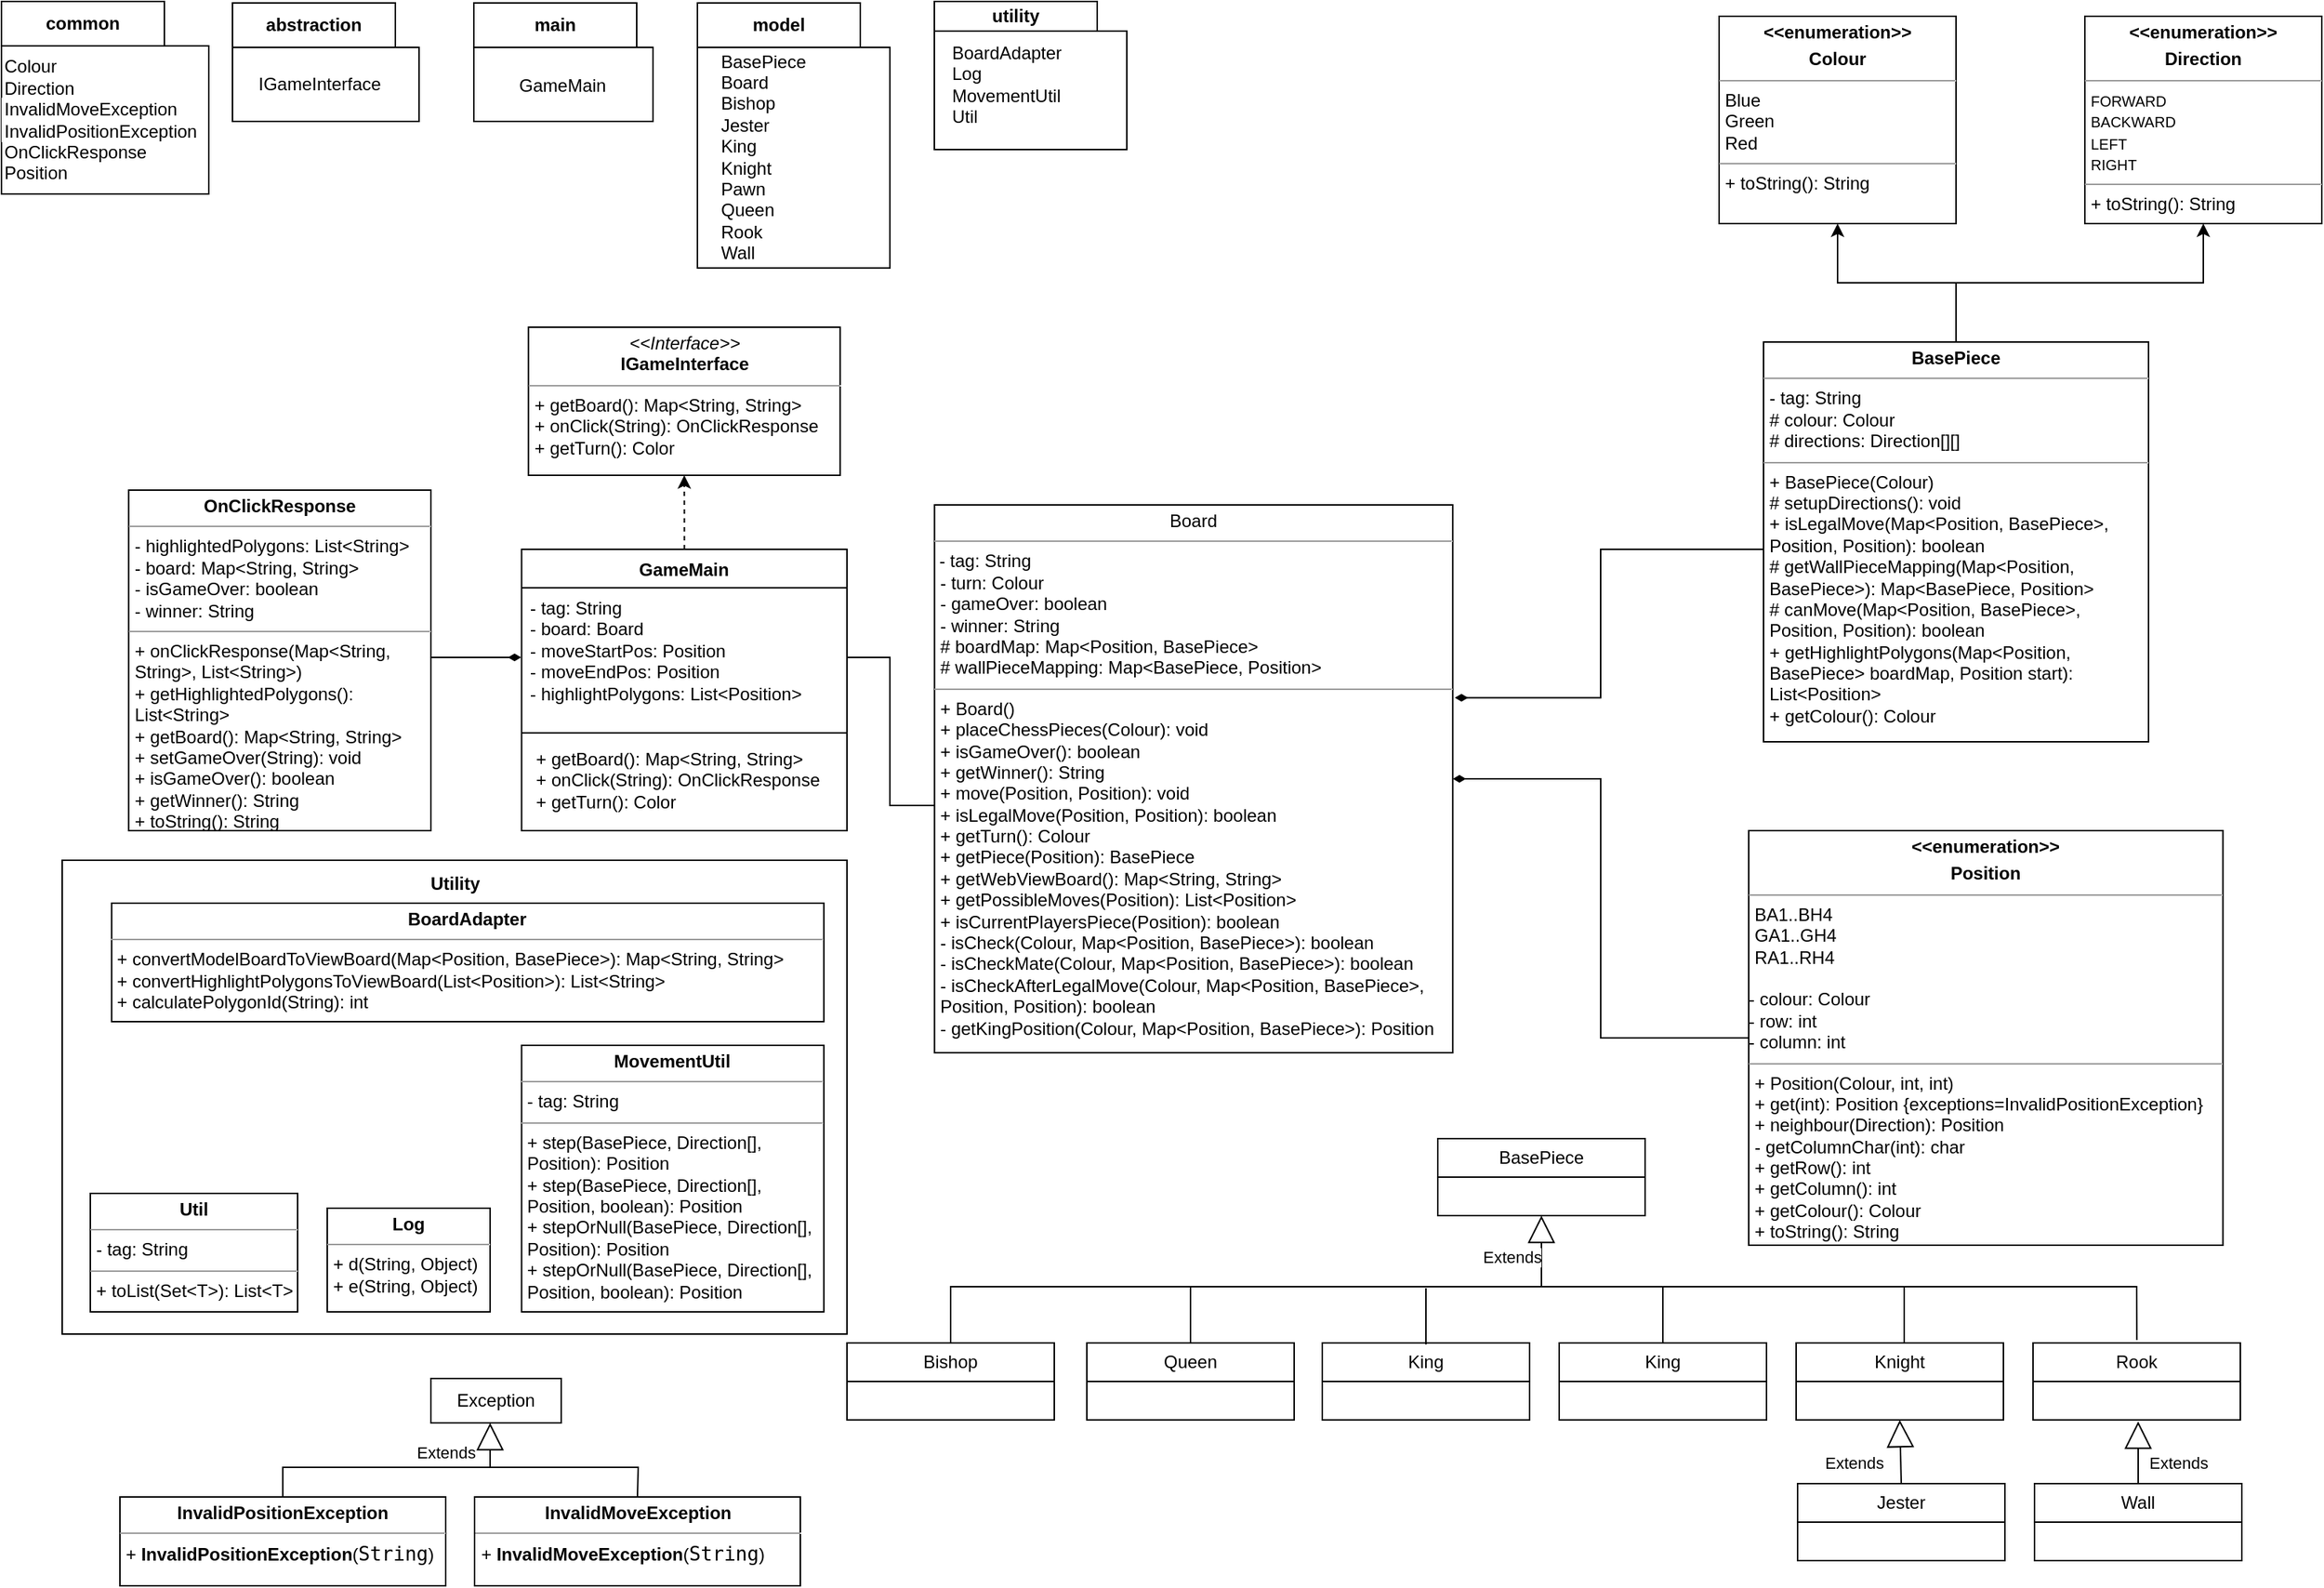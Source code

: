 <mxfile version="23.0.2" type="device">
  <diagram id="C5RBs43oDa-KdzZeNtuy" name="Page-1">
    <mxGraphModel dx="1843" dy="813" grid="1" gridSize="10" guides="1" tooltips="1" connect="1" arrows="1" fold="1" page="1" pageScale="1" pageWidth="827" pageHeight="1169" math="0" shadow="0">
      <root>
        <mxCell id="WIyWlLk6GJQsqaUBKTNV-0" />
        <mxCell id="WIyWlLk6GJQsqaUBKTNV-1" parent="WIyWlLk6GJQsqaUBKTNV-0" />
        <mxCell id="mJ5BoDZWjUwXYIF-GXy7-41" value="" style="rounded=0;whiteSpace=wrap;html=1;" vertex="1" parent="WIyWlLk6GJQsqaUBKTNV-1">
          <mxGeometry x="61" y="650" width="530" height="320" as="geometry" />
        </mxCell>
        <mxCell id="GZ9siTwBjqYdEHMc3zrV-6" value="&lt;p style=&quot;margin:0px;margin-top:4px;text-align:center;&quot;&gt;&lt;i&gt;&amp;lt;&amp;lt;Interface&amp;gt;&amp;gt;&lt;/i&gt;&lt;br&gt;&lt;b&gt;IGameInterface&lt;/b&gt;&lt;/p&gt;&lt;hr size=&quot;1&quot;&gt;&lt;p style=&quot;margin:0px;margin-left:4px;&quot;&gt;+ getBoard(): Map&amp;lt;String, String&amp;gt;&lt;br&gt;+ onClick(String): OnClickResponse&amp;nbsp;&lt;/p&gt;&lt;p style=&quot;margin:0px;margin-left:4px;&quot;&gt;+ getTurn(): Color&lt;/p&gt;" style="verticalAlign=top;align=left;overflow=fill;fontSize=12;fontFamily=Helvetica;html=1;whiteSpace=wrap;" parent="WIyWlLk6GJQsqaUBKTNV-1" vertex="1">
          <mxGeometry x="375.87" y="290" width="210.5" height="100" as="geometry" />
        </mxCell>
        <mxCell id="GZ9siTwBjqYdEHMc3zrV-9" value="common" style="shape=folder;fontStyle=1;tabWidth=110;tabHeight=30;tabPosition=left;html=1;boundedLbl=1;labelInHeader=1;container=1;collapsible=0;recursiveResize=0;whiteSpace=wrap;" parent="WIyWlLk6GJQsqaUBKTNV-1" vertex="1">
          <mxGeometry x="20" y="70" width="140" height="130" as="geometry" />
        </mxCell>
        <mxCell id="GZ9siTwBjqYdEHMc3zrV-10" value="Colour&lt;br&gt;Direction&lt;br&gt;&lt;div&gt;InvalidMoveException&lt;/div&gt;&lt;div&gt;InvalidPositionException&lt;/div&gt;&lt;div&gt;OnClickResponse&lt;/div&gt;&lt;div&gt;Position&lt;/div&gt;" style="html=1;whiteSpace=wrap;strokeColor=none;align=left;" parent="GZ9siTwBjqYdEHMc3zrV-9" vertex="1">
          <mxGeometry width="110" height="30" relative="1" as="geometry">
            <mxPoint y="65" as="offset" />
          </mxGeometry>
        </mxCell>
        <mxCell id="GZ9siTwBjqYdEHMc3zrV-11" value="abstraction" style="shape=folder;fontStyle=1;tabWidth=110;tabHeight=30;tabPosition=left;html=1;boundedLbl=1;labelInHeader=1;container=1;collapsible=0;recursiveResize=0;whiteSpace=wrap;" parent="WIyWlLk6GJQsqaUBKTNV-1" vertex="1">
          <mxGeometry x="176" y="71" width="126" height="80" as="geometry" />
        </mxCell>
        <mxCell id="GZ9siTwBjqYdEHMc3zrV-12" value="IGameInterface" style="html=1;whiteSpace=wrap;strokeColor=none;" parent="GZ9siTwBjqYdEHMc3zrV-11" vertex="1">
          <mxGeometry width="110" height="30" relative="1" as="geometry">
            <mxPoint x="4" y="40" as="offset" />
          </mxGeometry>
        </mxCell>
        <mxCell id="GZ9siTwBjqYdEHMc3zrV-13" value="main" style="shape=folder;fontStyle=1;tabWidth=110;tabHeight=30;tabPosition=left;html=1;boundedLbl=1;labelInHeader=1;container=1;collapsible=0;recursiveResize=0;whiteSpace=wrap;" parent="WIyWlLk6GJQsqaUBKTNV-1" vertex="1">
          <mxGeometry x="339" y="71" width="121" height="80" as="geometry" />
        </mxCell>
        <mxCell id="GZ9siTwBjqYdEHMc3zrV-14" value="GameMain" style="html=1;whiteSpace=wrap;strokeColor=none;" parent="GZ9siTwBjqYdEHMc3zrV-13" vertex="1">
          <mxGeometry width="110" height="30" relative="1" as="geometry">
            <mxPoint x="5" y="41" as="offset" />
          </mxGeometry>
        </mxCell>
        <mxCell id="GZ9siTwBjqYdEHMc3zrV-15" value="model" style="shape=folder;fontStyle=1;tabWidth=110;tabHeight=30;tabPosition=left;html=1;boundedLbl=1;labelInHeader=1;container=1;collapsible=0;recursiveResize=0;whiteSpace=wrap;" parent="WIyWlLk6GJQsqaUBKTNV-1" vertex="1">
          <mxGeometry x="490" y="71" width="130" height="179" as="geometry" />
        </mxCell>
        <mxCell id="GZ9siTwBjqYdEHMc3zrV-16" value="&lt;div style=&quot;&quot;&gt;BasePiece&lt;/div&gt;Board&lt;br&gt;&lt;div style=&quot;&quot;&gt;&lt;span style=&quot;background-color: initial;&quot;&gt;Bishop&lt;br&gt;Jester&lt;br&gt;King&lt;br&gt;Knight&lt;br&gt;Pawn&lt;br&gt;Queen&lt;br&gt;Rook&lt;br&gt;Wall&lt;/span&gt;&lt;/div&gt;" style="html=1;whiteSpace=wrap;align=left;strokeColor=none;" parent="GZ9siTwBjqYdEHMc3zrV-15" vertex="1">
          <mxGeometry width="70" height="130" relative="1" as="geometry">
            <mxPoint x="14" y="39" as="offset" />
          </mxGeometry>
        </mxCell>
        <mxCell id="GZ9siTwBjqYdEHMc3zrV-18" value="utility" style="shape=folder;fontStyle=1;tabWidth=110;tabHeight=20;tabPosition=left;html=1;boundedLbl=1;labelInHeader=1;container=1;collapsible=0;recursiveResize=0;whiteSpace=wrap;" parent="WIyWlLk6GJQsqaUBKTNV-1" vertex="1">
          <mxGeometry x="650" y="70" width="130" height="100" as="geometry" />
        </mxCell>
        <mxCell id="GZ9siTwBjqYdEHMc3zrV-19" value="&lt;div&gt;BoardAdapter&lt;/div&gt;&lt;div&gt;Log&lt;/div&gt;&lt;div&gt;MovementUtil&lt;/div&gt;&lt;div&gt;Util&lt;/div&gt;" style="html=1;whiteSpace=wrap;align=left;strokeColor=none;" parent="GZ9siTwBjqYdEHMc3zrV-18" vertex="1">
          <mxGeometry width="90" height="60" relative="1" as="geometry">
            <mxPoint x="10" y="26" as="offset" />
          </mxGeometry>
        </mxCell>
        <mxCell id="GZ9siTwBjqYdEHMc3zrV-24" style="edgeStyle=orthogonalEdgeStyle;rounded=0;orthogonalLoop=1;jettySize=auto;html=1;entryX=0.5;entryY=1;entryDx=0;entryDy=0;dashed=1;" parent="WIyWlLk6GJQsqaUBKTNV-1" source="GZ9siTwBjqYdEHMc3zrV-20" target="GZ9siTwBjqYdEHMc3zrV-6" edge="1">
          <mxGeometry relative="1" as="geometry" />
        </mxCell>
        <mxCell id="GZ9siTwBjqYdEHMc3zrV-20" value="GameMain" style="swimlane;fontStyle=1;align=center;verticalAlign=top;childLayout=stackLayout;horizontal=1;startSize=26;horizontalStack=0;resizeParent=1;resizeParentMax=0;resizeLast=0;collapsible=1;marginBottom=0;whiteSpace=wrap;html=1;" parent="WIyWlLk6GJQsqaUBKTNV-1" vertex="1">
          <mxGeometry x="371.25" y="440" width="219.75" height="190" as="geometry" />
        </mxCell>
        <mxCell id="GZ9siTwBjqYdEHMc3zrV-21" value="- tag: String&lt;br&gt;- board: Board&lt;br&gt;- moveStartPos: Position&lt;br&gt;- moveEndPos: Position&lt;br&gt;- highlightPolygons: List&amp;lt;Position&amp;gt;" style="text;strokeColor=none;fillColor=none;align=left;verticalAlign=top;spacingLeft=4;spacingRight=4;overflow=hidden;rotatable=0;points=[[0,0.5],[1,0.5]];portConstraint=eastwest;whiteSpace=wrap;html=1;" parent="GZ9siTwBjqYdEHMc3zrV-20" vertex="1">
          <mxGeometry y="26" width="219.75" height="94" as="geometry" />
        </mxCell>
        <mxCell id="GZ9siTwBjqYdEHMc3zrV-22" value="" style="line;strokeWidth=1;fillColor=none;align=left;verticalAlign=middle;spacingTop=-1;spacingLeft=3;spacingRight=3;rotatable=0;labelPosition=right;points=[];portConstraint=eastwest;strokeColor=inherit;" parent="GZ9siTwBjqYdEHMc3zrV-20" vertex="1">
          <mxGeometry y="120" width="219.75" height="8" as="geometry" />
        </mxCell>
        <mxCell id="GZ9siTwBjqYdEHMc3zrV-23" value="&lt;p style=&quot;border-color: var(--border-color); margin: 0px 0px 0px 4px;&quot;&gt;+ getBoard(): Map&amp;lt;String, String&amp;gt;&lt;br style=&quot;border-color: var(--border-color);&quot;&gt;+ onClick(String): OnClickResponse&amp;nbsp;&lt;/p&gt;&lt;p style=&quot;border-color: var(--border-color); margin: 0px 0px 0px 4px;&quot;&gt;+ getTurn(): Color&lt;/p&gt;" style="text;strokeColor=none;fillColor=none;align=left;verticalAlign=top;spacingLeft=4;spacingRight=4;overflow=hidden;rotatable=0;points=[[0,0.5],[1,0.5]];portConstraint=eastwest;whiteSpace=wrap;html=1;" parent="GZ9siTwBjqYdEHMc3zrV-20" vertex="1">
          <mxGeometry y="128" width="219.75" height="62" as="geometry" />
        </mxCell>
        <mxCell id="GZ9siTwBjqYdEHMc3zrV-25" value="&lt;p style=&quot;margin:0px;margin-top:4px;text-align:center;&quot;&gt;Board&lt;/p&gt;&lt;hr size=&quot;1&quot;&gt;&amp;nbsp;- tag: String&lt;br&gt;&lt;p style=&quot;margin:0px;margin-left:4px;&quot;&gt;- turn: Colour&lt;/p&gt;&lt;p style=&quot;margin:0px;margin-left:4px;&quot;&gt;- gameOver: boolean&lt;/p&gt;&lt;p style=&quot;margin:0px;margin-left:4px;&quot;&gt;- winner: String&lt;/p&gt;&lt;p style=&quot;border-color: var(--border-color); margin: 0px 0px 0px 4px;&quot;&gt;# boardMap: Map&amp;lt;Position, BasePiece&amp;gt;&lt;/p&gt;&lt;p style=&quot;margin:0px;margin-left:4px;&quot;&gt;# wallPieceMapping: Map&amp;lt;BasePiece, Position&amp;gt;&amp;nbsp;&lt;/p&gt;&lt;hr size=&quot;1&quot;&gt;&lt;p style=&quot;margin:0px;margin-left:4px;&quot;&gt;+ Board()&lt;/p&gt;&lt;p style=&quot;margin:0px;margin-left:4px;&quot;&gt;+ placeChessPieces(Colour): void&lt;/p&gt;&lt;p style=&quot;margin:0px;margin-left:4px;&quot;&gt;+ isGameOver(): boolean&lt;/p&gt;&lt;p style=&quot;margin:0px;margin-left:4px;&quot;&gt;+ getWinner(): String&lt;/p&gt;&lt;p style=&quot;margin:0px;margin-left:4px;&quot;&gt;+ move(Position, Position): void&lt;/p&gt;&lt;p style=&quot;margin:0px;margin-left:4px;&quot;&gt;+ isLegalMove(Position, Position): boolean&lt;/p&gt;&lt;p style=&quot;margin:0px;margin-left:4px;&quot;&gt;+ getTurn(): Colour&lt;/p&gt;&lt;p style=&quot;margin:0px;margin-left:4px;&quot;&gt;+ getPiece(Position): BasePiece&lt;/p&gt;&lt;p style=&quot;margin:0px;margin-left:4px;&quot;&gt;+ getWebViewBoard(): Map&amp;lt;String, String&amp;gt;&lt;/p&gt;&lt;p style=&quot;margin:0px;margin-left:4px;&quot;&gt;+ getPossibleMoves(Position): List&amp;lt;Position&amp;gt;&lt;br&gt;&lt;/p&gt;&lt;p style=&quot;margin:0px;margin-left:4px;&quot;&gt;+&amp;nbsp;isCurrentPlayersPiece(Position): boolean&lt;/p&gt;&lt;p style=&quot;margin:0px;margin-left:4px;&quot;&gt;- isCheck(Colour, Map&amp;lt;Position, BasePiece&amp;gt;): boolean&lt;br&gt;&lt;/p&gt;&lt;p style=&quot;margin:0px;margin-left:4px;&quot;&gt;- isCheckMate(Colour, Map&amp;lt;Position, BasePiece&amp;gt;): boolean&lt;br&gt;&lt;/p&gt;&lt;p style=&quot;margin:0px;margin-left:4px;&quot;&gt;- isCheckAfterLegalMove(Colour, Map&amp;lt;Position, BasePiece&amp;gt;, Position, Position): boolean&lt;br&gt;&lt;/p&gt;&lt;p style=&quot;margin:0px;margin-left:4px;&quot;&gt;- getKingPosition(Colour, Map&amp;lt;Position, BasePiece&amp;gt;): Position&lt;br&gt;&lt;/p&gt;&lt;p style=&quot;margin:0px;margin-left:4px;&quot;&gt;&lt;br&gt;&lt;/p&gt;&lt;p style=&quot;margin:0px;margin-left:4px;&quot;&gt;&lt;br&gt;&lt;/p&gt;&lt;p style=&quot;margin:0px;margin-left:4px;&quot;&gt;&lt;br&gt;&lt;/p&gt;&lt;p style=&quot;margin:0px;margin-left:4px;&quot;&gt;&lt;br&gt;&lt;/p&gt;" style="verticalAlign=top;align=left;overflow=fill;fontSize=12;fontFamily=Helvetica;html=1;whiteSpace=wrap;" parent="WIyWlLk6GJQsqaUBKTNV-1" vertex="1">
          <mxGeometry x="650.13" y="410" width="350" height="370" as="geometry" />
        </mxCell>
        <mxCell id="GZ9siTwBjqYdEHMc3zrV-40" style="edgeStyle=orthogonalEdgeStyle;rounded=0;orthogonalLoop=1;jettySize=auto;html=1;exitX=0.5;exitY=0;exitDx=0;exitDy=0;" parent="WIyWlLk6GJQsqaUBKTNV-1" source="GZ9siTwBjqYdEHMc3zrV-38" target="GZ9siTwBjqYdEHMc3zrV-35" edge="1">
          <mxGeometry relative="1" as="geometry" />
        </mxCell>
        <mxCell id="GZ9siTwBjqYdEHMc3zrV-35" value="&lt;p style=&quot;margin:0px;margin-top:4px;text-align:center;&quot;&gt;&lt;b&gt;&amp;lt;&amp;lt;enumeration&amp;gt;&amp;gt;&lt;/b&gt;&lt;/p&gt;&lt;p style=&quot;margin:0px;margin-top:4px;text-align:center;&quot;&gt;&lt;b&gt;Colour&lt;/b&gt;&lt;/p&gt;&lt;hr size=&quot;1&quot;&gt;&lt;p style=&quot;margin:0px;margin-left:4px;&quot;&gt;Blue&lt;/p&gt;&lt;p style=&quot;margin:0px;margin-left:4px;&quot;&gt;Green&lt;/p&gt;&lt;p style=&quot;margin:0px;margin-left:4px;&quot;&gt;Red&lt;/p&gt;&lt;hr size=&quot;1&quot;&gt;&lt;p style=&quot;margin:0px;margin-left:4px;&quot;&gt;+ toString(): String&lt;/p&gt;" style="verticalAlign=top;align=left;overflow=fill;fontSize=12;fontFamily=Helvetica;html=1;whiteSpace=wrap;" parent="WIyWlLk6GJQsqaUBKTNV-1" vertex="1">
          <mxGeometry x="1180" y="80" width="160" height="140" as="geometry" />
        </mxCell>
        <mxCell id="GZ9siTwBjqYdEHMc3zrV-41" style="edgeStyle=orthogonalEdgeStyle;rounded=0;orthogonalLoop=1;jettySize=auto;html=1;exitX=0.5;exitY=0;exitDx=0;exitDy=0;" parent="WIyWlLk6GJQsqaUBKTNV-1" source="GZ9siTwBjqYdEHMc3zrV-38" target="GZ9siTwBjqYdEHMc3zrV-36" edge="1">
          <mxGeometry relative="1" as="geometry" />
        </mxCell>
        <mxCell id="GZ9siTwBjqYdEHMc3zrV-36" value="&lt;p style=&quot;margin:0px;margin-top:4px;text-align:center;&quot;&gt;&lt;b&gt;&amp;lt;&amp;lt;enumeration&amp;gt;&amp;gt;&lt;/b&gt;&lt;/p&gt;&lt;p style=&quot;margin:0px;margin-top:4px;text-align:center;&quot;&gt;&lt;b&gt;Direction&lt;/b&gt;&lt;/p&gt;&lt;hr size=&quot;1&quot;&gt;&lt;p style=&quot;margin:0px;margin-left:4px;&quot;&gt;&lt;font style=&quot;font-size: 10px;&quot;&gt;FORWARD&lt;/font&gt;&lt;/p&gt;&lt;p style=&quot;margin:0px;margin-left:4px;&quot;&gt;&lt;font style=&quot;font-size: 10px;&quot;&gt;BACKWARD&lt;/font&gt;&lt;/p&gt;&lt;p style=&quot;margin:0px;margin-left:4px;&quot;&gt;&lt;font style=&quot;font-size: 10px;&quot;&gt;LEFT&lt;/font&gt;&lt;/p&gt;&lt;p style=&quot;margin:0px;margin-left:4px;&quot;&gt;&lt;font style=&quot;font-size: 10px;&quot;&gt;RIGHT&lt;/font&gt;&lt;/p&gt;&lt;hr size=&quot;1&quot;&gt;&lt;p style=&quot;margin:0px;margin-left:4px;&quot;&gt;+ toString(): String&lt;/p&gt;" style="verticalAlign=top;align=left;overflow=fill;fontSize=12;fontFamily=Helvetica;html=1;whiteSpace=wrap;" parent="WIyWlLk6GJQsqaUBKTNV-1" vertex="1">
          <mxGeometry x="1427" y="80" width="160" height="140" as="geometry" />
        </mxCell>
        <mxCell id="GZ9siTwBjqYdEHMc3zrV-38" value="&lt;p style=&quot;margin:0px;margin-top:4px;text-align:center;&quot;&gt;&lt;b&gt;BasePiece&lt;/b&gt;&lt;/p&gt;&lt;hr size=&quot;1&quot;&gt;&lt;p style=&quot;margin:0px;margin-left:4px;&quot;&gt;- tag: String&lt;/p&gt;&lt;p style=&quot;margin:0px;margin-left:4px;&quot;&gt;# colour: Colour&lt;/p&gt;&lt;p style=&quot;margin:0px;margin-left:4px;&quot;&gt;# directions: Direction[][]&lt;/p&gt;&lt;hr size=&quot;1&quot;&gt;&lt;p style=&quot;margin:0px;margin-left:4px;&quot;&gt;+ BasePiece(Colour)&lt;/p&gt;&lt;p style=&quot;margin:0px;margin-left:4px;&quot;&gt;# setupDirections(): void&lt;/p&gt;&lt;p style=&quot;margin:0px;margin-left:4px;&quot;&gt;+ isLegalMove(Map&amp;lt;Position, BasePiece&amp;gt;, Position, Position): boolean&lt;br&gt;&lt;/p&gt;&lt;p style=&quot;margin:0px;margin-left:4px;&quot;&gt;# getWallPieceMapping(Map&amp;lt;Position, BasePiece&amp;gt;): Map&amp;lt;BasePiece, Position&amp;gt;&lt;br&gt;&lt;/p&gt;&lt;p style=&quot;margin:0px;margin-left:4px;&quot;&gt;# canMove(Map&amp;lt;Position, BasePiece&amp;gt;, Position, Position): boolean&lt;/p&gt;&lt;p style=&quot;margin:0px;margin-left:4px;&quot;&gt;+ getHighlightPolygons(Map&amp;lt;Position, BasePiece&amp;gt; boardMap, Position start): List&amp;lt;Position&amp;gt;&lt;/p&gt;&lt;p style=&quot;margin:0px;margin-left:4px;&quot;&gt;+ getColour(): Colour&lt;/p&gt;" style="verticalAlign=top;align=left;overflow=fill;fontSize=12;fontFamily=Helvetica;html=1;whiteSpace=wrap;" parent="WIyWlLk6GJQsqaUBKTNV-1" vertex="1">
          <mxGeometry x="1210" y="300" width="260" height="270" as="geometry" />
        </mxCell>
        <mxCell id="GZ9siTwBjqYdEHMc3zrV-43" style="edgeStyle=orthogonalEdgeStyle;rounded=0;orthogonalLoop=1;jettySize=auto;html=1;entryX=1;entryY=0.5;entryDx=0;entryDy=0;endArrow=diamondThin;endFill=1;" parent="WIyWlLk6GJQsqaUBKTNV-1" source="GZ9siTwBjqYdEHMc3zrV-39" target="GZ9siTwBjqYdEHMc3zrV-25" edge="1">
          <mxGeometry relative="1" as="geometry" />
        </mxCell>
        <mxCell id="GZ9siTwBjqYdEHMc3zrV-39" value="&lt;p style=&quot;margin:0px;margin-top:4px;text-align:center;&quot;&gt;&lt;b&gt;&amp;lt;&amp;lt;enumeration&amp;gt;&amp;gt;&lt;/b&gt;&lt;/p&gt;&lt;p style=&quot;margin:0px;margin-top:4px;text-align:center;&quot;&gt;&lt;b&gt;Position&lt;/b&gt;&lt;/p&gt;&lt;hr size=&quot;1&quot;&gt;&lt;p style=&quot;margin:0px;margin-left:4px;&quot;&gt;&lt;span style=&quot;background-color: initial;&quot;&gt;BA1..BH4&lt;/span&gt;&lt;/p&gt;&lt;p style=&quot;margin:0px;margin-left:4px;&quot;&gt;&lt;span style=&quot;background-color: initial;&quot;&gt;GA1..GH4&lt;/span&gt;&lt;/p&gt;&lt;p style=&quot;margin:0px;margin-left:4px;&quot;&gt;&lt;span style=&quot;background-color: initial;&quot;&gt;RA1..RH4&lt;/span&gt;&lt;/p&gt;&lt;p style=&quot;margin:0px;margin-left:4px;&quot;&gt;&lt;span style=&quot;background-color: initial;&quot;&gt;&lt;br&gt;&lt;/span&gt;&lt;/p&gt;- colour: Colour&lt;br&gt;- row: int&lt;br&gt;- column: int&lt;br&gt;&lt;hr size=&quot;1&quot;&gt;&lt;p style=&quot;margin:0px;margin-left:4px;&quot;&gt;+ Position(Colour, int, int)&lt;/p&gt;&lt;p style=&quot;margin:0px;margin-left:4px;&quot;&gt;+ get(int): Position&amp;nbsp;{exceptions=InvalidPositionException}&lt;/p&gt;&lt;p style=&quot;margin:0px;margin-left:4px;&quot;&gt;+ neighbour(Direction): Position&lt;/p&gt;&lt;p style=&quot;margin:0px;margin-left:4px;&quot;&gt;- getColumnChar(int): char&lt;/p&gt;&lt;p style=&quot;margin:0px;margin-left:4px;&quot;&gt;+ getRow(): int&lt;/p&gt;&lt;p style=&quot;margin:0px;margin-left:4px;&quot;&gt;+ getColumn(): int&lt;/p&gt;&lt;p style=&quot;margin:0px;margin-left:4px;&quot;&gt;+ getColour(): Colour&lt;/p&gt;&lt;p style=&quot;margin:0px;margin-left:4px;&quot;&gt;+ toString(): String&lt;/p&gt;" style="verticalAlign=top;align=left;overflow=fill;fontSize=12;fontFamily=Helvetica;html=1;whiteSpace=wrap;" parent="WIyWlLk6GJQsqaUBKTNV-1" vertex="1">
          <mxGeometry x="1200" y="630" width="320.25" height="280" as="geometry" />
        </mxCell>
        <mxCell id="GZ9siTwBjqYdEHMc3zrV-46" value="&lt;p style=&quot;margin:0px;margin-top:4px;text-align:center;&quot;&gt;&lt;b&gt;BoardAdapter&lt;/b&gt;&lt;/p&gt;&lt;hr size=&quot;1&quot;&gt;&lt;p style=&quot;margin:0px;margin-left:4px;&quot;&gt;+ convertModelBoardToViewBoard(Map&amp;lt;Position, BasePiece&amp;gt;): Map&amp;lt;String, String&amp;gt;&lt;/p&gt;&lt;p style=&quot;margin:0px;margin-left:4px;&quot;&gt;+ convertHighlightPolygonsToViewBoard(List&amp;lt;Position&amp;gt;): List&amp;lt;String&amp;gt;&lt;/p&gt;&lt;p style=&quot;margin:0px;margin-left:4px;&quot;&gt;+ calculatePolygonId(String): int&lt;/p&gt;" style="verticalAlign=top;align=left;overflow=fill;fontSize=12;fontFamily=Helvetica;html=1;whiteSpace=wrap;" parent="WIyWlLk6GJQsqaUBKTNV-1" vertex="1">
          <mxGeometry x="94.38" y="679" width="481" height="80" as="geometry" />
        </mxCell>
        <mxCell id="GZ9siTwBjqYdEHMc3zrV-50" value="&lt;p style=&quot;margin:0px;margin-top:4px;text-align:center;&quot;&gt;&lt;b&gt;InvalidPositionException&lt;/b&gt;&lt;/p&gt;&lt;hr size=&quot;1&quot;&gt;&lt;p style=&quot;margin:0px;margin-left:4px;&quot;&gt;+&amp;nbsp;&lt;b style=&quot;border-color: var(--border-color); text-align: center;&quot;&gt;InvalidPositionException&lt;/b&gt;(&lt;span style=&quot;background-color: rgb(255, 255, 255); font-family: &amp;quot;JetBrains Mono&amp;quot;, monospace; font-size: 9.8pt;&quot;&gt;String&lt;/span&gt;&lt;span style=&quot;background-color: initial;&quot;&gt;)&lt;/span&gt;&lt;/p&gt;" style="verticalAlign=top;align=left;overflow=fill;fontSize=12;fontFamily=Helvetica;html=1;whiteSpace=wrap;" parent="WIyWlLk6GJQsqaUBKTNV-1" vertex="1">
          <mxGeometry x="100" y="1080" width="220" height="60" as="geometry" />
        </mxCell>
        <mxCell id="GZ9siTwBjqYdEHMc3zrV-51" value="Exception" style="html=1;whiteSpace=wrap;" parent="WIyWlLk6GJQsqaUBKTNV-1" vertex="1">
          <mxGeometry x="310" y="1000" width="88" height="30" as="geometry" />
        </mxCell>
        <mxCell id="mJ5BoDZWjUwXYIF-GXy7-4" style="edgeStyle=orthogonalEdgeStyle;rounded=0;orthogonalLoop=1;jettySize=auto;html=1;endArrow=diamondThin;endFill=1;entryX=1.004;entryY=0.352;entryDx=0;entryDy=0;entryPerimeter=0;" edge="1" parent="WIyWlLk6GJQsqaUBKTNV-1" target="GZ9siTwBjqYdEHMc3zrV-25">
          <mxGeometry relative="1" as="geometry">
            <mxPoint x="1210" y="440" as="sourcePoint" />
            <mxPoint x="1060" y="540" as="targetPoint" />
            <Array as="points">
              <mxPoint x="1210" y="440" />
              <mxPoint x="1100" y="440" />
              <mxPoint x="1100" y="540" />
            </Array>
          </mxGeometry>
        </mxCell>
        <mxCell id="mJ5BoDZWjUwXYIF-GXy7-6" value="BasePiece" style="swimlane;fontStyle=0;childLayout=stackLayout;horizontal=1;startSize=26;fillColor=none;horizontalStack=0;resizeParent=1;resizeParentMax=0;resizeLast=0;collapsible=1;marginBottom=0;whiteSpace=wrap;html=1;" vertex="1" parent="WIyWlLk6GJQsqaUBKTNV-1">
          <mxGeometry x="990" y="838" width="140" height="52" as="geometry" />
        </mxCell>
        <mxCell id="mJ5BoDZWjUwXYIF-GXy7-10" value="Bishop" style="swimlane;fontStyle=0;childLayout=stackLayout;horizontal=1;startSize=26;fillColor=none;horizontalStack=0;resizeParent=1;resizeParentMax=0;resizeLast=0;collapsible=1;marginBottom=0;whiteSpace=wrap;html=1;" vertex="1" parent="WIyWlLk6GJQsqaUBKTNV-1">
          <mxGeometry x="591" y="976" width="140" height="52" as="geometry" />
        </mxCell>
        <mxCell id="mJ5BoDZWjUwXYIF-GXy7-11" value="Queen" style="swimlane;fontStyle=0;childLayout=stackLayout;horizontal=1;startSize=26;fillColor=none;horizontalStack=0;resizeParent=1;resizeParentMax=0;resizeLast=0;collapsible=1;marginBottom=0;whiteSpace=wrap;html=1;" vertex="1" parent="WIyWlLk6GJQsqaUBKTNV-1">
          <mxGeometry x="753" y="976" width="140" height="52" as="geometry" />
        </mxCell>
        <mxCell id="mJ5BoDZWjUwXYIF-GXy7-12" value="King" style="swimlane;fontStyle=0;childLayout=stackLayout;horizontal=1;startSize=26;fillColor=none;horizontalStack=0;resizeParent=1;resizeParentMax=0;resizeLast=0;collapsible=1;marginBottom=0;whiteSpace=wrap;html=1;" vertex="1" parent="WIyWlLk6GJQsqaUBKTNV-1">
          <mxGeometry x="912" y="976" width="140" height="52" as="geometry" />
        </mxCell>
        <mxCell id="mJ5BoDZWjUwXYIF-GXy7-13" value="King" style="swimlane;fontStyle=0;childLayout=stackLayout;horizontal=1;startSize=26;fillColor=none;horizontalStack=0;resizeParent=1;resizeParentMax=0;resizeLast=0;collapsible=1;marginBottom=0;whiteSpace=wrap;html=1;" vertex="1" parent="WIyWlLk6GJQsqaUBKTNV-1">
          <mxGeometry x="1072" y="976" width="140" height="52" as="geometry" />
        </mxCell>
        <mxCell id="mJ5BoDZWjUwXYIF-GXy7-14" value="Knight" style="swimlane;fontStyle=0;childLayout=stackLayout;horizontal=1;startSize=26;fillColor=none;horizontalStack=0;resizeParent=1;resizeParentMax=0;resizeLast=0;collapsible=1;marginBottom=0;whiteSpace=wrap;html=1;" vertex="1" parent="WIyWlLk6GJQsqaUBKTNV-1">
          <mxGeometry x="1232" y="976" width="140" height="52" as="geometry" />
        </mxCell>
        <mxCell id="mJ5BoDZWjUwXYIF-GXy7-15" value="Rook" style="swimlane;fontStyle=0;childLayout=stackLayout;horizontal=1;startSize=26;fillColor=none;horizontalStack=0;resizeParent=1;resizeParentMax=0;resizeLast=0;collapsible=1;marginBottom=0;whiteSpace=wrap;html=1;" vertex="1" parent="WIyWlLk6GJQsqaUBKTNV-1">
          <mxGeometry x="1392" y="976" width="140" height="52" as="geometry" />
        </mxCell>
        <mxCell id="mJ5BoDZWjUwXYIF-GXy7-21" value="Extends" style="endArrow=block;endSize=16;endFill=0;html=1;rounded=0;entryX=0.5;entryY=1;entryDx=0;entryDy=0;exitX=0.5;exitY=0;exitDx=0;exitDy=0;" edge="1" parent="WIyWlLk6GJQsqaUBKTNV-1" source="mJ5BoDZWjUwXYIF-GXy7-10" target="mJ5BoDZWjUwXYIF-GXy7-6">
          <mxGeometry x="0.72" y="20" width="160" relative="1" as="geometry">
            <mxPoint x="680" y="858" as="sourcePoint" />
            <mxPoint x="840" y="858" as="targetPoint" />
            <Array as="points">
              <mxPoint x="661" y="938" />
              <mxPoint x="1060" y="938" />
            </Array>
            <mxPoint as="offset" />
          </mxGeometry>
        </mxCell>
        <mxCell id="mJ5BoDZWjUwXYIF-GXy7-22" value="" style="endArrow=none;html=1;rounded=0;exitX=0.5;exitY=0;exitDx=0;exitDy=0;" edge="1" parent="WIyWlLk6GJQsqaUBKTNV-1" source="mJ5BoDZWjUwXYIF-GXy7-11">
          <mxGeometry width="50" height="50" relative="1" as="geometry">
            <mxPoint x="740" y="888" as="sourcePoint" />
            <mxPoint x="823" y="938" as="targetPoint" />
          </mxGeometry>
        </mxCell>
        <mxCell id="mJ5BoDZWjUwXYIF-GXy7-23" value="" style="endArrow=none;html=1;rounded=0;exitX=0.5;exitY=0;exitDx=0;exitDy=0;" edge="1" parent="WIyWlLk6GJQsqaUBKTNV-1">
          <mxGeometry width="50" height="50" relative="1" as="geometry">
            <mxPoint x="982" y="977" as="sourcePoint" />
            <mxPoint x="982" y="939" as="targetPoint" />
          </mxGeometry>
        </mxCell>
        <mxCell id="mJ5BoDZWjUwXYIF-GXy7-24" value="" style="endArrow=none;html=1;rounded=0;exitX=0.608;exitY=0.001;exitDx=0;exitDy=0;exitPerimeter=0;" edge="1" parent="WIyWlLk6GJQsqaUBKTNV-1">
          <mxGeometry width="50" height="50" relative="1" as="geometry">
            <mxPoint x="1462.12" y="974.052" as="sourcePoint" />
            <mxPoint x="1045" y="938" as="targetPoint" />
            <Array as="points">
              <mxPoint x="1462" y="938" />
            </Array>
          </mxGeometry>
        </mxCell>
        <mxCell id="mJ5BoDZWjUwXYIF-GXy7-25" value="" style="endArrow=none;html=1;rounded=0;exitX=0.5;exitY=0;exitDx=0;exitDy=0;" edge="1" parent="WIyWlLk6GJQsqaUBKTNV-1">
          <mxGeometry width="50" height="50" relative="1" as="geometry">
            <mxPoint x="1142" y="976" as="sourcePoint" />
            <mxPoint x="1142" y="938" as="targetPoint" />
          </mxGeometry>
        </mxCell>
        <mxCell id="mJ5BoDZWjUwXYIF-GXy7-26" value="" style="endArrow=none;html=1;rounded=0;exitX=0.5;exitY=0;exitDx=0;exitDy=0;" edge="1" parent="WIyWlLk6GJQsqaUBKTNV-1">
          <mxGeometry width="50" height="50" relative="1" as="geometry">
            <mxPoint x="1305" y="976" as="sourcePoint" />
            <mxPoint x="1305" y="938" as="targetPoint" />
          </mxGeometry>
        </mxCell>
        <mxCell id="mJ5BoDZWjUwXYIF-GXy7-27" value="Jester" style="swimlane;fontStyle=0;childLayout=stackLayout;horizontal=1;startSize=26;fillColor=none;horizontalStack=0;resizeParent=1;resizeParentMax=0;resizeLast=0;collapsible=1;marginBottom=0;whiteSpace=wrap;html=1;" vertex="1" parent="WIyWlLk6GJQsqaUBKTNV-1">
          <mxGeometry x="1233" y="1071" width="140" height="52" as="geometry" />
        </mxCell>
        <mxCell id="mJ5BoDZWjUwXYIF-GXy7-28" value="Wall" style="swimlane;fontStyle=0;childLayout=stackLayout;horizontal=1;startSize=26;fillColor=none;horizontalStack=0;resizeParent=1;resizeParentMax=0;resizeLast=0;collapsible=1;marginBottom=0;whiteSpace=wrap;html=1;" vertex="1" parent="WIyWlLk6GJQsqaUBKTNV-1">
          <mxGeometry x="1393" y="1071" width="140" height="52" as="geometry" />
        </mxCell>
        <mxCell id="mJ5BoDZWjUwXYIF-GXy7-30" value="Extends" style="endArrow=block;endSize=16;endFill=0;html=1;rounded=0;entryX=0.5;entryY=1;entryDx=0;entryDy=0;exitX=0.5;exitY=0;exitDx=0;exitDy=0;" edge="1" parent="WIyWlLk6GJQsqaUBKTNV-1" source="mJ5BoDZWjUwXYIF-GXy7-27" target="mJ5BoDZWjUwXYIF-GXy7-14">
          <mxGeometry x="-0.375" y="32" width="160" relative="1" as="geometry">
            <mxPoint x="1302" y="1060" as="sourcePoint" />
            <mxPoint x="1170" y="1084.23" as="targetPoint" />
            <mxPoint y="-1" as="offset" />
          </mxGeometry>
        </mxCell>
        <mxCell id="mJ5BoDZWjUwXYIF-GXy7-31" value="Extends" style="endArrow=block;endSize=16;endFill=0;html=1;rounded=0;entryX=0.5;entryY=1;entryDx=0;entryDy=0;exitX=0.5;exitY=0;exitDx=0;exitDy=0;" edge="1" parent="WIyWlLk6GJQsqaUBKTNV-1" source="mJ5BoDZWjUwXYIF-GXy7-28">
          <mxGeometry x="-0.312" y="-27" width="160" relative="1" as="geometry">
            <mxPoint x="1463" y="1061" as="sourcePoint" />
            <mxPoint x="1463" y="1029" as="targetPoint" />
            <mxPoint as="offset" />
          </mxGeometry>
        </mxCell>
        <mxCell id="mJ5BoDZWjUwXYIF-GXy7-32" value="" style="endArrow=none;html=1;rounded=0;exitX=1;exitY=0.5;exitDx=0;exitDy=0;" edge="1" parent="WIyWlLk6GJQsqaUBKTNV-1" source="GZ9siTwBjqYdEHMc3zrV-21">
          <mxGeometry width="50" height="50" relative="1" as="geometry">
            <mxPoint x="740" y="560" as="sourcePoint" />
            <mxPoint x="650" y="613" as="targetPoint" />
            <Array as="points">
              <mxPoint x="620" y="513" />
              <mxPoint x="620" y="613" />
            </Array>
          </mxGeometry>
        </mxCell>
        <mxCell id="mJ5BoDZWjUwXYIF-GXy7-33" value="&lt;p style=&quot;margin:0px;margin-top:4px;text-align:center;&quot;&gt;&lt;b&gt;InvalidMoveException&lt;/b&gt;&lt;/p&gt;&lt;hr size=&quot;1&quot;&gt;&lt;p style=&quot;margin:0px;margin-left:4px;&quot;&gt;+&amp;nbsp;&lt;b style=&quot;border-color: var(--border-color); text-align: center;&quot;&gt;InvalidMoveException&lt;/b&gt;(&lt;span style=&quot;background-color: rgb(255, 255, 255); font-family: &amp;quot;JetBrains Mono&amp;quot;, monospace; font-size: 9.8pt;&quot;&gt;String&lt;/span&gt;&lt;span style=&quot;background-color: initial;&quot;&gt;)&lt;/span&gt;&lt;/p&gt;" style="verticalAlign=top;align=left;overflow=fill;fontSize=12;fontFamily=Helvetica;html=1;whiteSpace=wrap;" vertex="1" parent="WIyWlLk6GJQsqaUBKTNV-1">
          <mxGeometry x="339.5" y="1080" width="220" height="60" as="geometry" />
        </mxCell>
        <mxCell id="mJ5BoDZWjUwXYIF-GXy7-35" value="Extends" style="endArrow=block;endSize=16;endFill=0;html=1;rounded=0;" edge="1" parent="WIyWlLk6GJQsqaUBKTNV-1">
          <mxGeometry x="0.368" y="10" width="160" relative="1" as="geometry">
            <mxPoint x="210" y="1080" as="sourcePoint" />
            <mxPoint x="350" y="1030" as="targetPoint" />
            <Array as="points">
              <mxPoint x="210" y="1060" />
              <mxPoint x="350" y="1060" />
            </Array>
            <mxPoint as="offset" />
          </mxGeometry>
        </mxCell>
        <mxCell id="mJ5BoDZWjUwXYIF-GXy7-37" value="" style="endArrow=none;html=1;rounded=0;exitX=0.5;exitY=0;exitDx=0;exitDy=0;" edge="1" parent="WIyWlLk6GJQsqaUBKTNV-1" source="mJ5BoDZWjUwXYIF-GXy7-33">
          <mxGeometry width="50" height="50" relative="1" as="geometry">
            <mxPoint x="790" y="1130" as="sourcePoint" />
            <mxPoint x="350" y="1060" as="targetPoint" />
            <Array as="points">
              <mxPoint x="450" y="1060" />
              <mxPoint x="400" y="1060" />
            </Array>
          </mxGeometry>
        </mxCell>
        <mxCell id="mJ5BoDZWjUwXYIF-GXy7-38" value="&lt;p style=&quot;margin:0px;margin-top:4px;text-align:center;&quot;&gt;&lt;b&gt;Log&lt;/b&gt;&lt;/p&gt;&lt;hr size=&quot;1&quot;&gt;&lt;p style=&quot;margin:0px;margin-left:4px;&quot;&gt;+ d(String, Object)&lt;/p&gt;&lt;p style=&quot;margin:0px;margin-left:4px;&quot;&gt;+ e(String, Object)&lt;br&gt;&lt;/p&gt;" style="verticalAlign=top;align=left;overflow=fill;fontSize=12;fontFamily=Helvetica;html=1;whiteSpace=wrap;" vertex="1" parent="WIyWlLk6GJQsqaUBKTNV-1">
          <mxGeometry x="240" y="885" width="110" height="70" as="geometry" />
        </mxCell>
        <mxCell id="mJ5BoDZWjUwXYIF-GXy7-39" value="&lt;p style=&quot;margin:0px;margin-top:4px;text-align:center;&quot;&gt;&lt;b&gt;Util&lt;/b&gt;&lt;/p&gt;&lt;hr size=&quot;1&quot;&gt;&lt;p style=&quot;margin:0px;margin-left:4px;&quot;&gt;- tag: String&lt;/p&gt;&lt;hr size=&quot;1&quot;&gt;&lt;p style=&quot;margin:0px;margin-left:4px;&quot;&gt;+ toList(Set&amp;lt;T&amp;gt;): List&amp;lt;T&amp;gt;&lt;/p&gt;" style="verticalAlign=top;align=left;overflow=fill;fontSize=12;fontFamily=Helvetica;html=1;whiteSpace=wrap;" vertex="1" parent="WIyWlLk6GJQsqaUBKTNV-1">
          <mxGeometry x="80" y="875" width="140" height="80" as="geometry" />
        </mxCell>
        <mxCell id="mJ5BoDZWjUwXYIF-GXy7-40" value="&lt;p style=&quot;margin:0px;margin-top:4px;text-align:center;&quot;&gt;&lt;b&gt;MovementUtil&lt;/b&gt;&lt;/p&gt;&lt;hr size=&quot;1&quot;&gt;&lt;p style=&quot;margin:0px;margin-left:4px;&quot;&gt;- tag: String&lt;/p&gt;&lt;hr size=&quot;1&quot;&gt;&lt;p style=&quot;margin:0px;margin-left:4px;&quot;&gt;+ step(BasePiece, Direction[], Position): Position&lt;/p&gt;&lt;p style=&quot;margin:0px;margin-left:4px;&quot;&gt;+ step(BasePiece, Direction[], Position, boolean): Position&lt;br&gt;&lt;/p&gt;&lt;p style=&quot;margin:0px;margin-left:4px;&quot;&gt;+ stepOrNull(BasePiece, Direction[], Position): Position&lt;br&gt;&lt;/p&gt;&lt;p style=&quot;margin:0px;margin-left:4px;&quot;&gt;+ stepOrNull(BasePiece, Direction[], Position, boolean): Position&lt;br&gt;&lt;/p&gt;" style="verticalAlign=top;align=left;overflow=fill;fontSize=12;fontFamily=Helvetica;html=1;whiteSpace=wrap;" vertex="1" parent="WIyWlLk6GJQsqaUBKTNV-1">
          <mxGeometry x="371.25" y="775" width="204.13" height="180" as="geometry" />
        </mxCell>
        <mxCell id="mJ5BoDZWjUwXYIF-GXy7-42" value="&lt;p style=&quot;margin:0px;margin-top:4px;text-align:center;&quot;&gt;&lt;b&gt;OnClickResponse&lt;/b&gt;&lt;/p&gt;&lt;hr size=&quot;1&quot;&gt;&lt;p style=&quot;margin:0px;margin-left:4px;&quot;&gt;- highlightedPolygons: List&amp;lt;String&amp;gt;&lt;/p&gt;&lt;p style=&quot;margin:0px;margin-left:4px;&quot;&gt;- board: Map&amp;lt;String, String&amp;gt;&lt;/p&gt;&lt;p style=&quot;margin:0px;margin-left:4px;&quot;&gt;- isGameOver: boolean&lt;/p&gt;&lt;p style=&quot;margin:0px;margin-left:4px;&quot;&gt;- winner: String&lt;/p&gt;&lt;hr size=&quot;1&quot;&gt;&lt;p style=&quot;margin:0px;margin-left:4px;&quot;&gt;+ onClickResponse(Map&amp;lt;String, String&amp;gt;, List&amp;lt;String&amp;gt;)&lt;/p&gt;&lt;p style=&quot;margin:0px;margin-left:4px;&quot;&gt;+ getHighlightedPolygons(): List&amp;lt;String&amp;gt;&lt;br&gt;&lt;/p&gt;&lt;p style=&quot;margin:0px;margin-left:4px;&quot;&gt;+ getBoard(): Map&amp;lt;String, String&amp;gt;&lt;br&gt;&lt;/p&gt;&lt;p style=&quot;margin:0px;margin-left:4px;&quot;&gt;+ setGameOver(String): void&lt;/p&gt;&lt;p style=&quot;margin:0px;margin-left:4px;&quot;&gt;+ isGameOver(): boolean&lt;/p&gt;&lt;p style=&quot;margin:0px;margin-left:4px;&quot;&gt;+ getWinner(): String&lt;/p&gt;&lt;p style=&quot;margin:0px;margin-left:4px;&quot;&gt;+ toString(): String&lt;/p&gt;" style="verticalAlign=top;align=left;overflow=fill;fontSize=12;fontFamily=Helvetica;html=1;whiteSpace=wrap;" vertex="1" parent="WIyWlLk6GJQsqaUBKTNV-1">
          <mxGeometry x="105.87" y="400" width="204.13" height="230" as="geometry" />
        </mxCell>
        <mxCell id="mJ5BoDZWjUwXYIF-GXy7-43" value="Utility" style="text;align=center;fontStyle=1;verticalAlign=middle;spacingLeft=3;spacingRight=3;strokeColor=none;rotatable=0;points=[[0,0.5],[1,0.5]];portConstraint=eastwest;html=1;" vertex="1" parent="WIyWlLk6GJQsqaUBKTNV-1">
          <mxGeometry x="286" y="653" width="80" height="26" as="geometry" />
        </mxCell>
        <mxCell id="mJ5BoDZWjUwXYIF-GXy7-46" style="edgeStyle=orthogonalEdgeStyle;rounded=0;orthogonalLoop=1;jettySize=auto;html=1;endArrow=diamondThin;endFill=1;" edge="1" parent="WIyWlLk6GJQsqaUBKTNV-1">
          <mxGeometry relative="1" as="geometry">
            <mxPoint x="310" y="513" as="sourcePoint" />
            <mxPoint x="371" y="513" as="targetPoint" />
            <Array as="points">
              <mxPoint x="344" y="513" />
              <mxPoint x="344" y="513" />
            </Array>
          </mxGeometry>
        </mxCell>
      </root>
    </mxGraphModel>
  </diagram>
</mxfile>
